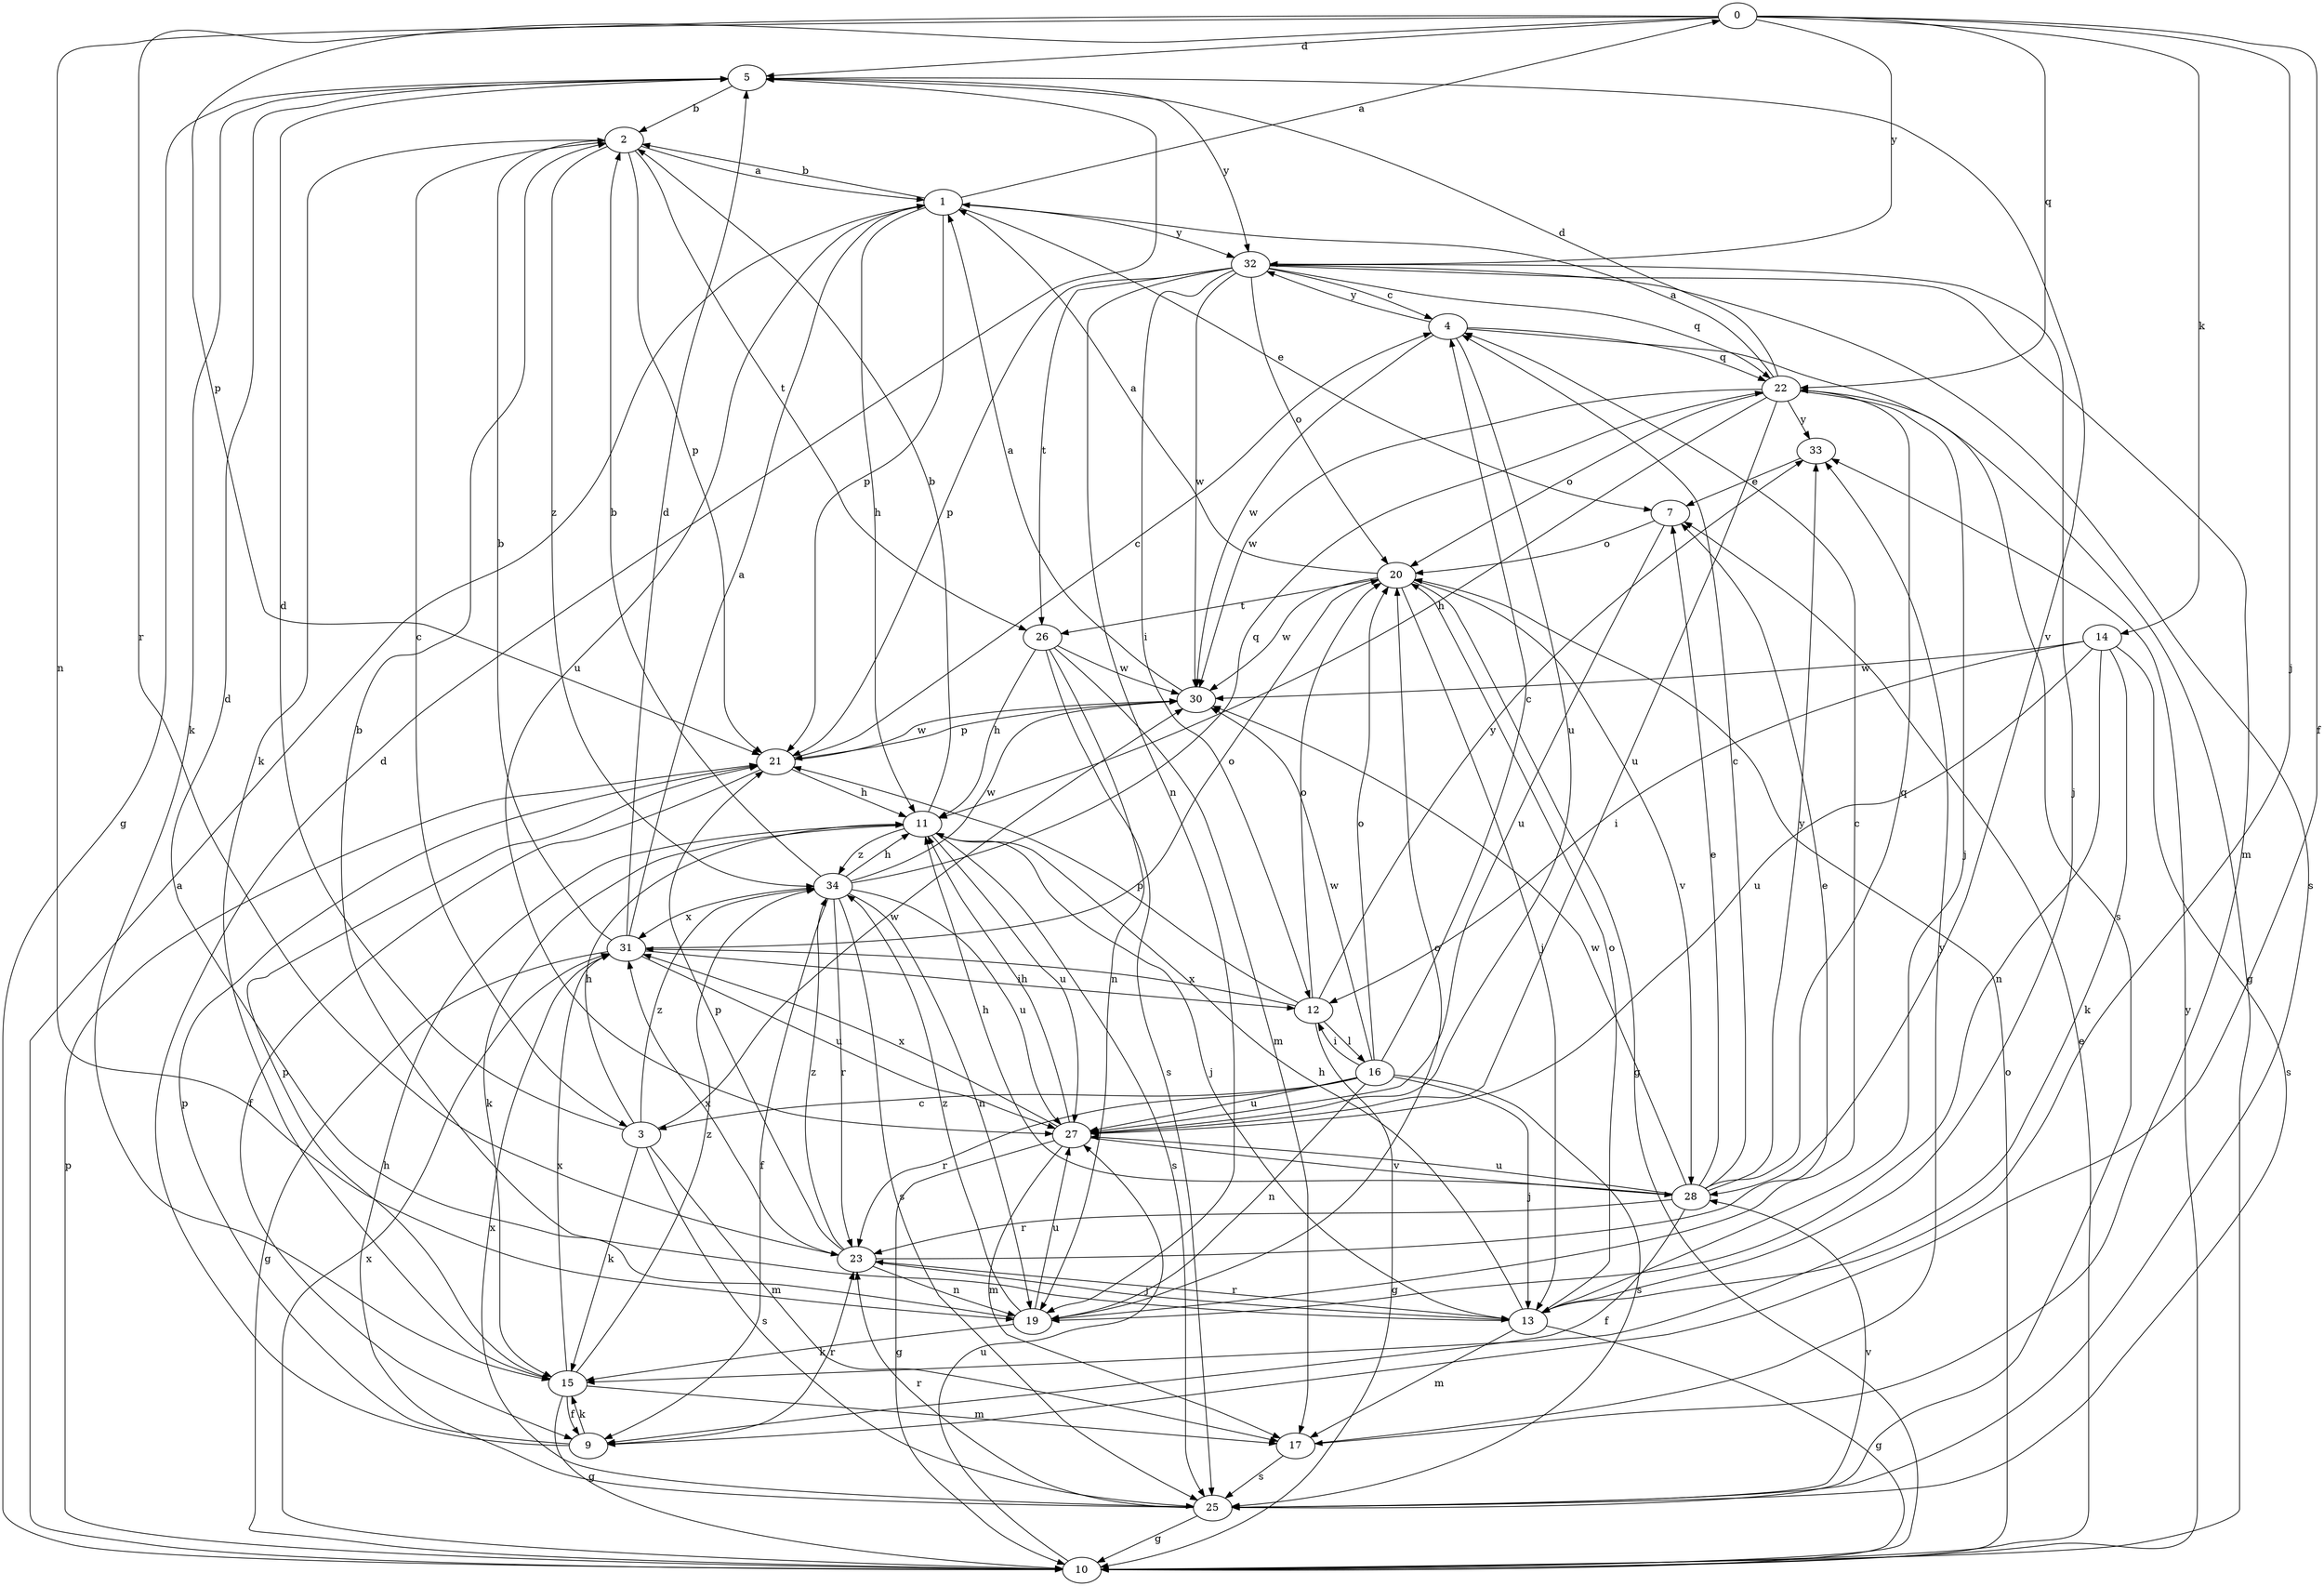 strict digraph  {
0;
1;
2;
3;
4;
5;
7;
9;
10;
11;
12;
13;
14;
15;
16;
17;
19;
20;
21;
22;
23;
25;
26;
27;
28;
30;
31;
32;
33;
34;
0 -> 5  [label=d];
0 -> 9  [label=f];
0 -> 13  [label=j];
0 -> 14  [label=k];
0 -> 19  [label=n];
0 -> 21  [label=p];
0 -> 22  [label=q];
0 -> 23  [label=r];
0 -> 32  [label=y];
1 -> 0  [label=a];
1 -> 2  [label=b];
1 -> 7  [label=e];
1 -> 11  [label=h];
1 -> 21  [label=p];
1 -> 27  [label=u];
1 -> 32  [label=y];
2 -> 1  [label=a];
2 -> 3  [label=c];
2 -> 15  [label=k];
2 -> 21  [label=p];
2 -> 26  [label=t];
2 -> 34  [label=z];
3 -> 5  [label=d];
3 -> 11  [label=h];
3 -> 15  [label=k];
3 -> 17  [label=m];
3 -> 25  [label=s];
3 -> 30  [label=w];
3 -> 34  [label=z];
4 -> 22  [label=q];
4 -> 25  [label=s];
4 -> 27  [label=u];
4 -> 30  [label=w];
4 -> 32  [label=y];
5 -> 2  [label=b];
5 -> 10  [label=g];
5 -> 15  [label=k];
5 -> 28  [label=v];
5 -> 32  [label=y];
7 -> 20  [label=o];
7 -> 27  [label=u];
9 -> 5  [label=d];
9 -> 15  [label=k];
9 -> 21  [label=p];
9 -> 23  [label=r];
10 -> 1  [label=a];
10 -> 7  [label=e];
10 -> 20  [label=o];
10 -> 21  [label=p];
10 -> 27  [label=u];
10 -> 31  [label=x];
10 -> 33  [label=y];
11 -> 2  [label=b];
11 -> 13  [label=j];
11 -> 15  [label=k];
11 -> 25  [label=s];
11 -> 27  [label=u];
11 -> 34  [label=z];
12 -> 10  [label=g];
12 -> 16  [label=l];
12 -> 20  [label=o];
12 -> 21  [label=p];
12 -> 31  [label=x];
12 -> 33  [label=y];
13 -> 2  [label=b];
13 -> 10  [label=g];
13 -> 11  [label=h];
13 -> 17  [label=m];
13 -> 20  [label=o];
13 -> 23  [label=r];
14 -> 12  [label=i];
14 -> 15  [label=k];
14 -> 19  [label=n];
14 -> 25  [label=s];
14 -> 27  [label=u];
14 -> 30  [label=w];
15 -> 9  [label=f];
15 -> 10  [label=g];
15 -> 17  [label=m];
15 -> 21  [label=p];
15 -> 31  [label=x];
15 -> 34  [label=z];
16 -> 3  [label=c];
16 -> 4  [label=c];
16 -> 12  [label=i];
16 -> 13  [label=j];
16 -> 19  [label=n];
16 -> 20  [label=o];
16 -> 23  [label=r];
16 -> 25  [label=s];
16 -> 27  [label=u];
16 -> 30  [label=w];
17 -> 25  [label=s];
17 -> 33  [label=y];
19 -> 4  [label=c];
19 -> 5  [label=d];
19 -> 15  [label=k];
19 -> 20  [label=o];
19 -> 27  [label=u];
19 -> 34  [label=z];
20 -> 1  [label=a];
20 -> 10  [label=g];
20 -> 13  [label=j];
20 -> 26  [label=t];
20 -> 28  [label=v];
20 -> 30  [label=w];
21 -> 4  [label=c];
21 -> 9  [label=f];
21 -> 11  [label=h];
21 -> 30  [label=w];
22 -> 1  [label=a];
22 -> 5  [label=d];
22 -> 10  [label=g];
22 -> 11  [label=h];
22 -> 13  [label=j];
22 -> 20  [label=o];
22 -> 27  [label=u];
22 -> 30  [label=w];
22 -> 33  [label=y];
23 -> 7  [label=e];
23 -> 13  [label=j];
23 -> 19  [label=n];
23 -> 21  [label=p];
23 -> 31  [label=x];
23 -> 34  [label=z];
25 -> 10  [label=g];
25 -> 11  [label=h];
25 -> 23  [label=r];
25 -> 28  [label=v];
25 -> 31  [label=x];
26 -> 11  [label=h];
26 -> 17  [label=m];
26 -> 19  [label=n];
26 -> 25  [label=s];
26 -> 30  [label=w];
27 -> 10  [label=g];
27 -> 11  [label=h];
27 -> 17  [label=m];
27 -> 28  [label=v];
27 -> 31  [label=x];
28 -> 4  [label=c];
28 -> 7  [label=e];
28 -> 9  [label=f];
28 -> 11  [label=h];
28 -> 22  [label=q];
28 -> 23  [label=r];
28 -> 27  [label=u];
28 -> 30  [label=w];
28 -> 33  [label=y];
30 -> 1  [label=a];
30 -> 21  [label=p];
31 -> 1  [label=a];
31 -> 2  [label=b];
31 -> 5  [label=d];
31 -> 10  [label=g];
31 -> 12  [label=i];
31 -> 20  [label=o];
31 -> 27  [label=u];
32 -> 4  [label=c];
32 -> 12  [label=i];
32 -> 13  [label=j];
32 -> 17  [label=m];
32 -> 19  [label=n];
32 -> 20  [label=o];
32 -> 21  [label=p];
32 -> 22  [label=q];
32 -> 25  [label=s];
32 -> 26  [label=t];
32 -> 30  [label=w];
33 -> 7  [label=e];
34 -> 2  [label=b];
34 -> 9  [label=f];
34 -> 11  [label=h];
34 -> 19  [label=n];
34 -> 22  [label=q];
34 -> 23  [label=r];
34 -> 25  [label=s];
34 -> 27  [label=u];
34 -> 30  [label=w];
34 -> 31  [label=x];
}
